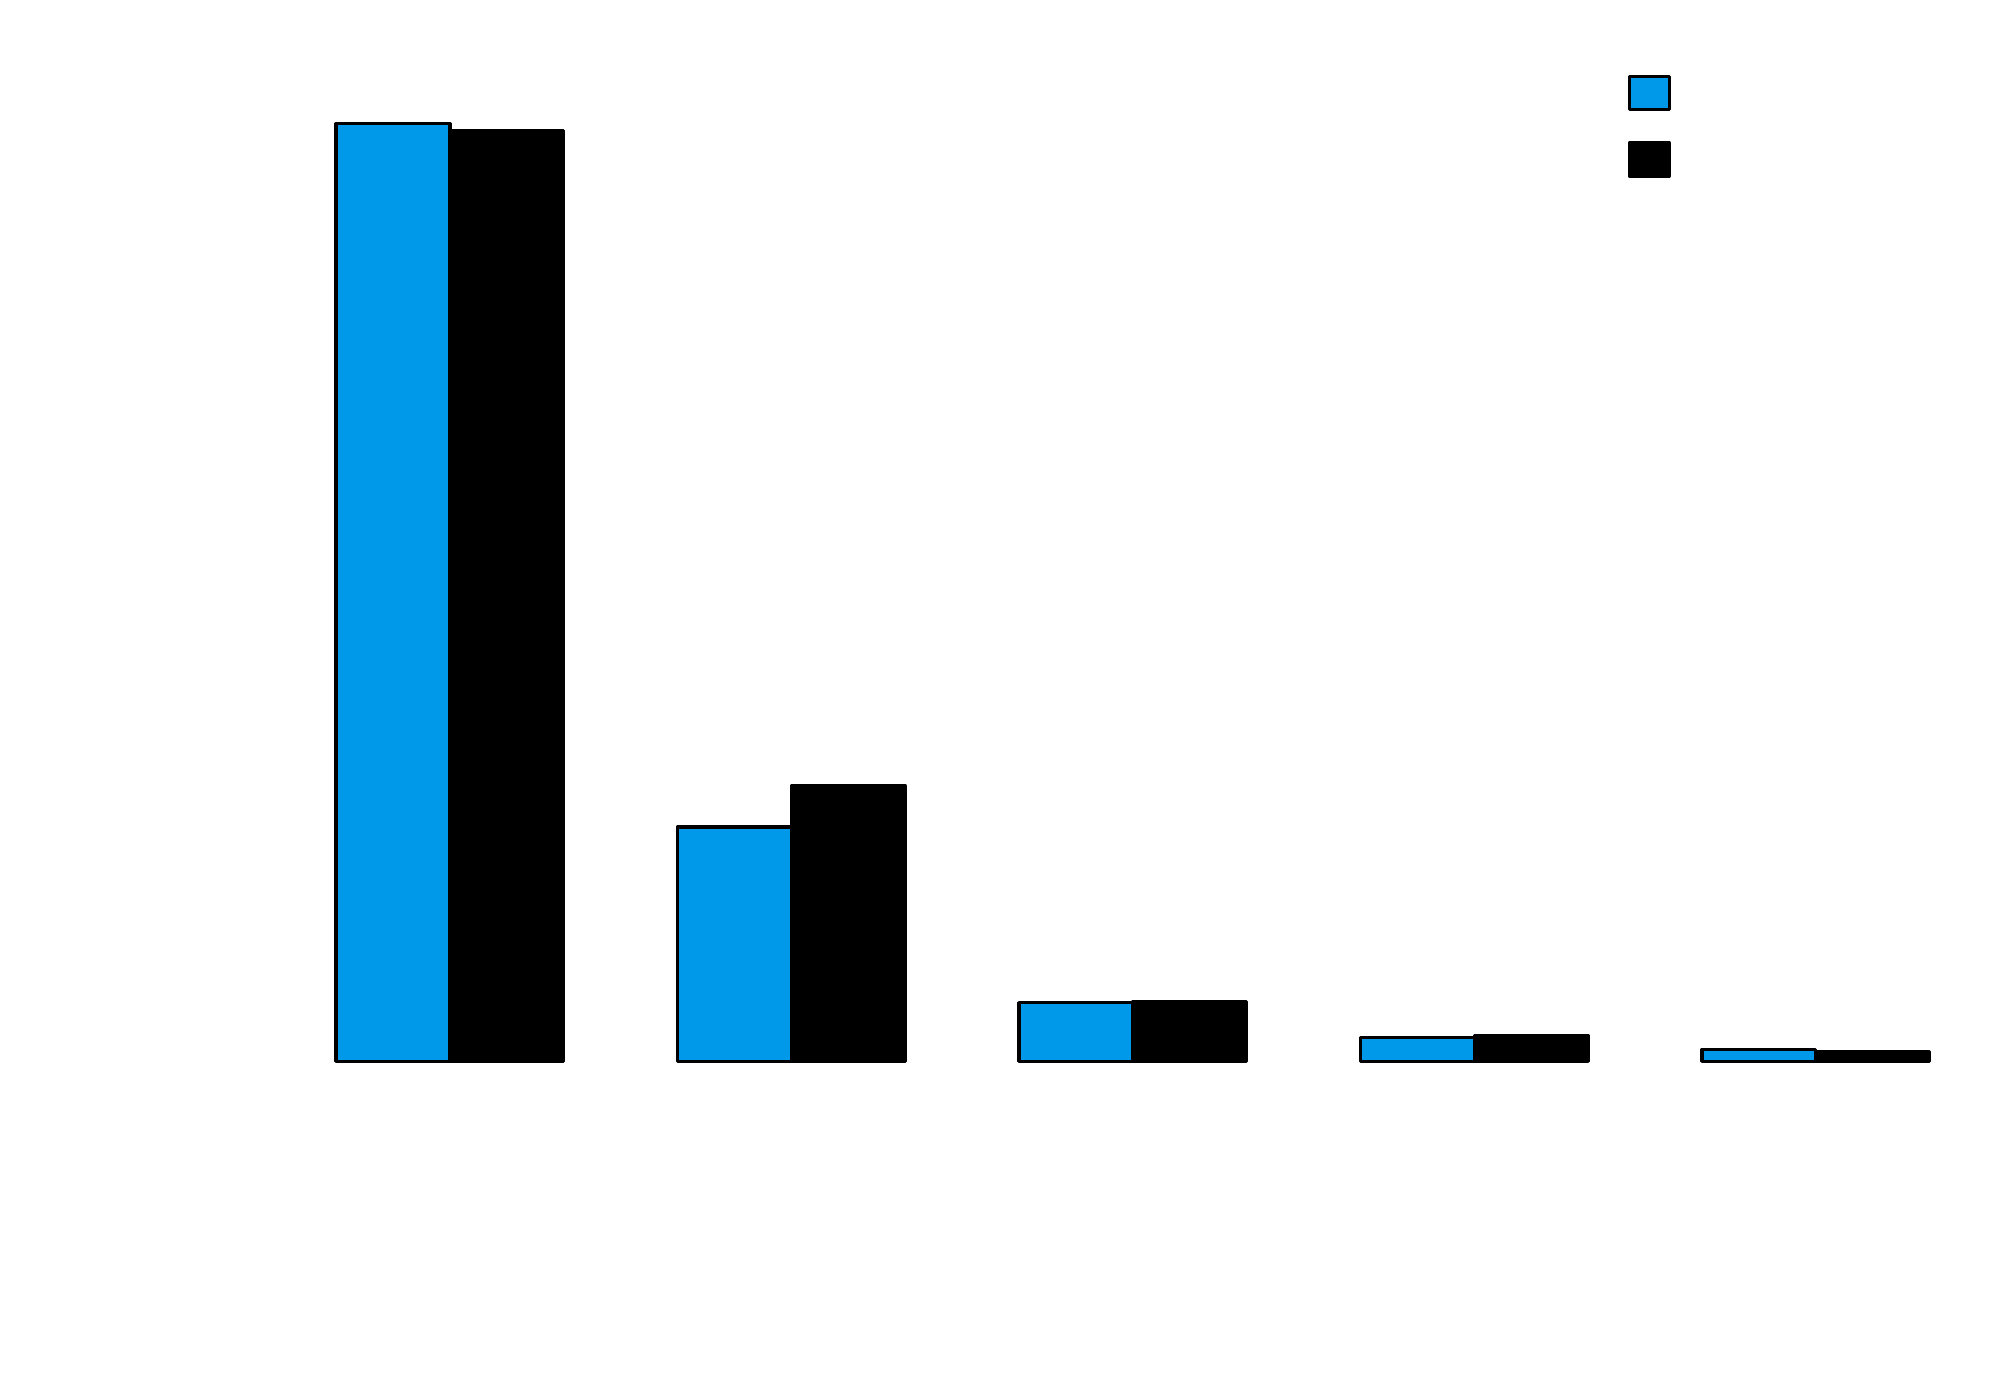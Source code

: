 % Created by tikzDevice version 0.10.1 on 2016-09-30 17:54:29
% !TEX encoding = UTF-8 Unicode
\documentclass{article}
\nonstopmode

\usepackage{tikz}

\usepackage[active,tightpage,psfixbb]{preview}

\PreviewEnvironment{pgfpicture}

\setlength\PreviewBorder{0pt}

\newcommand{\SweaveOpts}[1]{}  % do not interfere with LaTeX
\newcommand{\SweaveInput}[1]{} % because they are not real TeX commands
\newcommand{\Sexpr}[1]{}       % will only be parsed by R



 \renewcommand{\familydefault}{\sfdefault}



\begin{document}

\begin{tikzpicture}[x=1pt,y=1pt]
\definecolor{fillColor}{RGB}{255,255,255}
\path[use as bounding box,fill=fillColor,fill opacity=0.00] (0,0) rectangle (722.70,505.89);
\begin{scope}
\path[clip] (  0.00,  0.00) rectangle (722.70,505.89);
\definecolor{drawColor}{RGB}{0,0,0}
\definecolor{fillColor}{RGB}{0,152,233}

\path[draw=drawColor,line width= 1.2pt,line join=round,line cap=round,fill=fillColor] (121.43,122.40) rectangle (162.56,461.15);
\definecolor{fillColor}{RGB}{0,0,0}

\path[draw=drawColor,line width= 1.2pt,line join=round,line cap=round,fill=fillColor] (162.56,122.40) rectangle (203.70,458.61);
\definecolor{fillColor}{RGB}{0,152,233}

\path[draw=drawColor,line width= 1.2pt,line join=round,line cap=round,fill=fillColor] (244.83,122.40) rectangle (285.96,207.09);
\definecolor{fillColor}{RGB}{0,0,0}

\path[draw=drawColor,line width= 1.2pt,line join=round,line cap=round,fill=fillColor] (285.96,122.40) rectangle (327.09,221.91);
\definecolor{fillColor}{RGB}{0,152,233}

\path[draw=drawColor,line width= 1.2pt,line join=round,line cap=round,fill=fillColor] (368.22,122.40) rectangle (409.35,143.57);
\definecolor{fillColor}{RGB}{0,0,0}

\path[draw=drawColor,line width= 1.2pt,line join=round,line cap=round,fill=fillColor] (409.35,122.40) rectangle (450.48,144.00);
\definecolor{fillColor}{RGB}{0,152,233}

\path[draw=drawColor,line width= 1.2pt,line join=round,line cap=round,fill=fillColor] (491.61,122.40) rectangle (532.74,130.87);
\definecolor{fillColor}{RGB}{0,0,0}

\path[draw=drawColor,line width= 1.2pt,line join=round,line cap=round,fill=fillColor] (532.74,122.40) rectangle (573.87,131.72);
\definecolor{fillColor}{RGB}{0,152,233}

\path[draw=drawColor,line width= 1.2pt,line join=round,line cap=round,fill=fillColor] (615.00,122.40) rectangle (656.14,126.63);
\definecolor{fillColor}{RGB}{0,0,0}

\path[draw=drawColor,line width= 1.2pt,line join=round,line cap=round,fill=fillColor] (656.14,122.40) rectangle (697.27,126.00);
\end{scope}
\begin{scope}
\path[clip] (  0.00,  0.00) rectangle (722.70,505.89);
\definecolor{drawColor}{RGB}{255,255,255}

\node[text=drawColor,anchor=base,inner sep=0pt, outer sep=0pt, scale=  3.60] at (162.56, 79.20) {10-20};

\node[text=drawColor,anchor=base,inner sep=0pt, outer sep=0pt, scale=  3.60] at (285.96, 79.20) {20-30};

\node[text=drawColor,anchor=base,inner sep=0pt, outer sep=0pt, scale=  3.60] at (409.35, 79.20) {30-40};

\node[text=drawColor,anchor=base,inner sep=0pt, outer sep=0pt, scale=  3.60] at (532.74, 79.20) {40-50};

\node[text=drawColor,anchor=base,inner sep=0pt, outer sep=0pt, scale=  3.60] at (656.14, 79.20) {50-60};
\end{scope}
\begin{scope}
\path[clip] (  0.00,  0.00) rectangle (722.70,505.89);
\definecolor{drawColor}{RGB}{255,255,255}

\path[draw=drawColor,line width= 1.2pt,line join=round,line cap=round] (570.75,496.26) rectangle (713.07,424.26);
\definecolor{drawColor}{RGB}{0,0,0}
\definecolor{fillColor}{RGB}{0,152,233}

\path[draw=drawColor,line width= 1.2pt,line join=round,line cap=round,fill=fillColor] (588.75,478.26) rectangle (603.15,466.26);
\definecolor{fillColor}{RGB}{0,0,0}

\path[draw=drawColor,line width= 1.2pt,line join=round,line cap=round,fill=fillColor] (588.75,454.26) rectangle (603.15,442.26);
\definecolor{drawColor}{RGB}{255,255,255}

\node[text=drawColor,anchor=base west,inner sep=0pt, outer sep=0pt, scale=  2.00] at (621.15,465.32) {Observed};

\node[text=drawColor,anchor=base west,inner sep=0pt, outer sep=0pt, scale=  2.00] at (621.15,441.32) {Simulated};

\node[text=drawColor,anchor=base,inner sep=0pt, outer sep=0pt, scale=  3.60] at (409.35, 31.20) {Lifetime reproductive success};

\node[text=drawColor,rotate= 90.00,anchor=base,inner sep=0pt, outer sep=0pt, scale=  3.60] at ( 21.60,312.95) {Numbers};
\end{scope}
\begin{scope}
\path[clip] (  0.00,  0.00) rectangle (722.70,505.89);
\definecolor{drawColor}{RGB}{255,255,255}

\path[draw=drawColor,line width= 0.4pt,line join=round,line cap=round] ( 98.40,122.40) -- ( 98.40,461.15);

\path[draw=drawColor,line width= 0.4pt,line join=round,line cap=round] ( 98.40,122.40) -- ( 86.40,122.40);

\path[draw=drawColor,line width= 0.4pt,line join=round,line cap=round] ( 98.40,207.09) -- ( 86.40,207.09);

\path[draw=drawColor,line width= 0.4pt,line join=round,line cap=round] ( 98.40,291.77) -- ( 86.40,291.77);

\path[draw=drawColor,line width= 0.4pt,line join=round,line cap=round] ( 98.40,376.46) -- ( 86.40,376.46);

\path[draw=drawColor,line width= 0.4pt,line join=round,line cap=round] ( 98.40,461.15) -- ( 86.40,461.15);

\node[text=drawColor,anchor=base east,inner sep=0pt, outer sep=0pt, scale=  3.60] at ( 74.40,109.90) {0};

\node[text=drawColor,anchor=base east,inner sep=0pt, outer sep=0pt, scale=  3.60] at ( 74.40,194.59) {20};

\node[text=drawColor,anchor=base east,inner sep=0pt, outer sep=0pt, scale=  3.60] at ( 74.40,279.28) {40};

\node[text=drawColor,anchor=base east,inner sep=0pt, outer sep=0pt, scale=  3.60] at ( 74.40,363.96) {60};

\node[text=drawColor,anchor=base east,inner sep=0pt, outer sep=0pt, scale=  3.60] at ( 74.40,448.65) {80};
\end{scope}
\end{tikzpicture}

\end{document}
